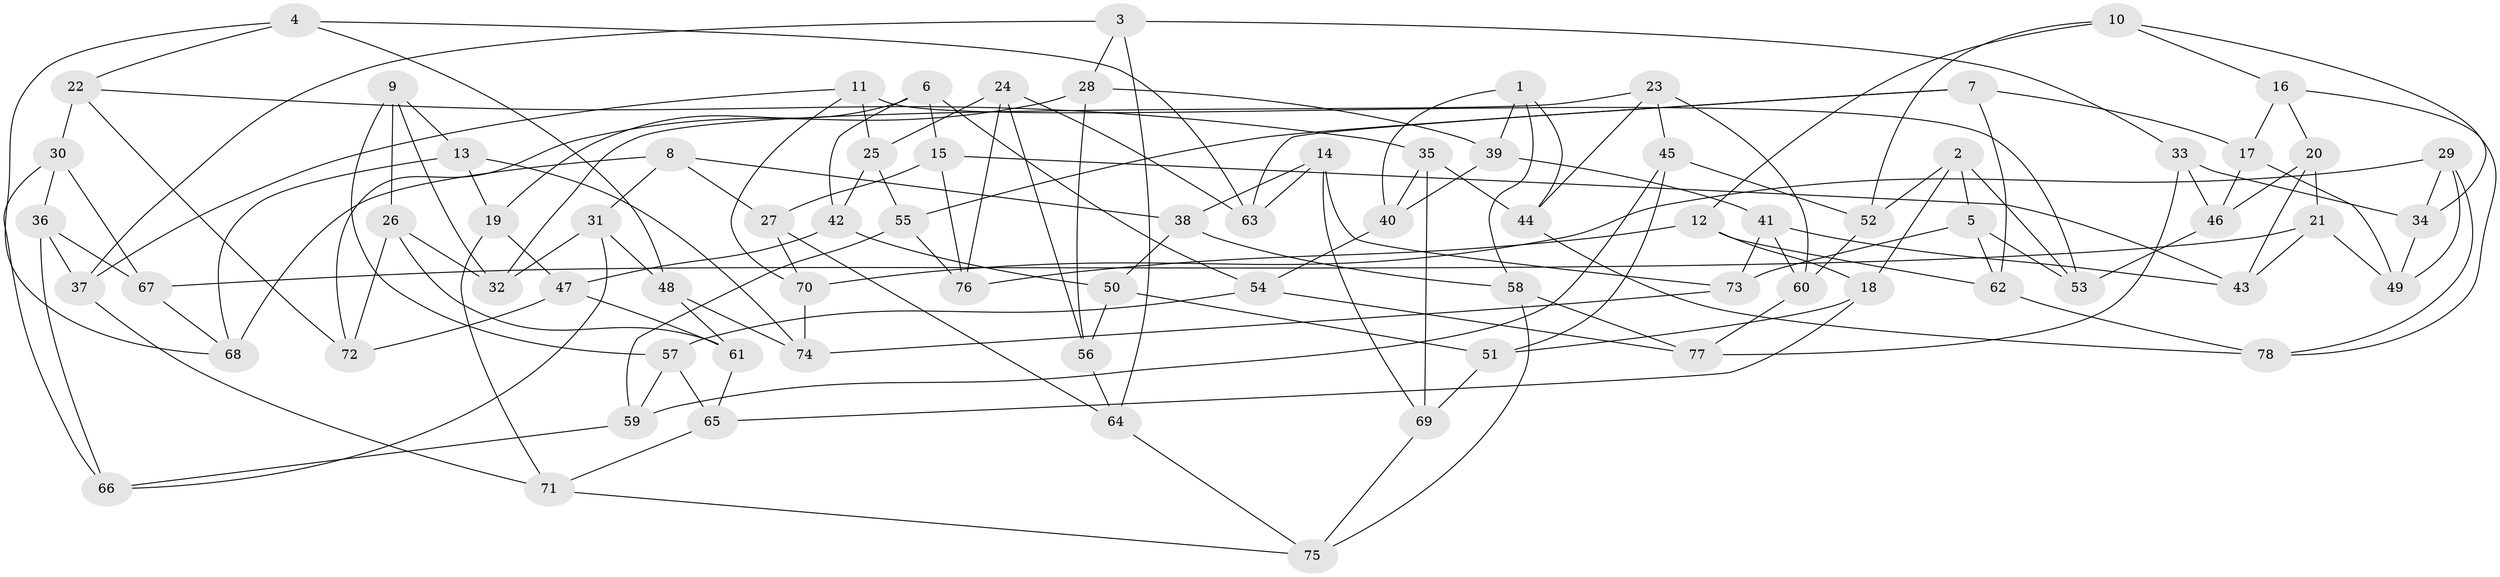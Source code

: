 // Generated by graph-tools (version 1.1) at 2025/16/03/09/25 04:16:15]
// undirected, 78 vertices, 156 edges
graph export_dot {
graph [start="1"]
  node [color=gray90,style=filled];
  1;
  2;
  3;
  4;
  5;
  6;
  7;
  8;
  9;
  10;
  11;
  12;
  13;
  14;
  15;
  16;
  17;
  18;
  19;
  20;
  21;
  22;
  23;
  24;
  25;
  26;
  27;
  28;
  29;
  30;
  31;
  32;
  33;
  34;
  35;
  36;
  37;
  38;
  39;
  40;
  41;
  42;
  43;
  44;
  45;
  46;
  47;
  48;
  49;
  50;
  51;
  52;
  53;
  54;
  55;
  56;
  57;
  58;
  59;
  60;
  61;
  62;
  63;
  64;
  65;
  66;
  67;
  68;
  69;
  70;
  71;
  72;
  73;
  74;
  75;
  76;
  77;
  78;
  1 -- 44;
  1 -- 39;
  1 -- 40;
  1 -- 58;
  2 -- 52;
  2 -- 18;
  2 -- 53;
  2 -- 5;
  3 -- 28;
  3 -- 64;
  3 -- 33;
  3 -- 37;
  4 -- 63;
  4 -- 68;
  4 -- 48;
  4 -- 22;
  5 -- 62;
  5 -- 53;
  5 -- 73;
  6 -- 54;
  6 -- 42;
  6 -- 15;
  6 -- 19;
  7 -- 63;
  7 -- 17;
  7 -- 55;
  7 -- 62;
  8 -- 68;
  8 -- 27;
  8 -- 31;
  8 -- 38;
  9 -- 13;
  9 -- 57;
  9 -- 26;
  9 -- 32;
  10 -- 16;
  10 -- 34;
  10 -- 12;
  10 -- 52;
  11 -- 25;
  11 -- 53;
  11 -- 37;
  11 -- 70;
  12 -- 18;
  12 -- 76;
  12 -- 62;
  13 -- 74;
  13 -- 19;
  13 -- 68;
  14 -- 69;
  14 -- 73;
  14 -- 63;
  14 -- 38;
  15 -- 43;
  15 -- 27;
  15 -- 76;
  16 -- 78;
  16 -- 17;
  16 -- 20;
  17 -- 46;
  17 -- 49;
  18 -- 65;
  18 -- 51;
  19 -- 47;
  19 -- 71;
  20 -- 46;
  20 -- 43;
  20 -- 21;
  21 -- 43;
  21 -- 49;
  21 -- 67;
  22 -- 30;
  22 -- 72;
  22 -- 35;
  23 -- 60;
  23 -- 44;
  23 -- 45;
  23 -- 32;
  24 -- 56;
  24 -- 63;
  24 -- 25;
  24 -- 76;
  25 -- 42;
  25 -- 55;
  26 -- 61;
  26 -- 72;
  26 -- 32;
  27 -- 64;
  27 -- 70;
  28 -- 56;
  28 -- 72;
  28 -- 39;
  29 -- 70;
  29 -- 34;
  29 -- 49;
  29 -- 78;
  30 -- 36;
  30 -- 66;
  30 -- 67;
  31 -- 66;
  31 -- 48;
  31 -- 32;
  33 -- 46;
  33 -- 77;
  33 -- 34;
  34 -- 49;
  35 -- 44;
  35 -- 40;
  35 -- 69;
  36 -- 37;
  36 -- 66;
  36 -- 67;
  37 -- 71;
  38 -- 50;
  38 -- 58;
  39 -- 40;
  39 -- 41;
  40 -- 54;
  41 -- 60;
  41 -- 43;
  41 -- 73;
  42 -- 50;
  42 -- 47;
  44 -- 78;
  45 -- 51;
  45 -- 52;
  45 -- 59;
  46 -- 53;
  47 -- 61;
  47 -- 72;
  48 -- 74;
  48 -- 61;
  50 -- 56;
  50 -- 51;
  51 -- 69;
  52 -- 60;
  54 -- 77;
  54 -- 57;
  55 -- 59;
  55 -- 76;
  56 -- 64;
  57 -- 65;
  57 -- 59;
  58 -- 75;
  58 -- 77;
  59 -- 66;
  60 -- 77;
  61 -- 65;
  62 -- 78;
  64 -- 75;
  65 -- 71;
  67 -- 68;
  69 -- 75;
  70 -- 74;
  71 -- 75;
  73 -- 74;
}
